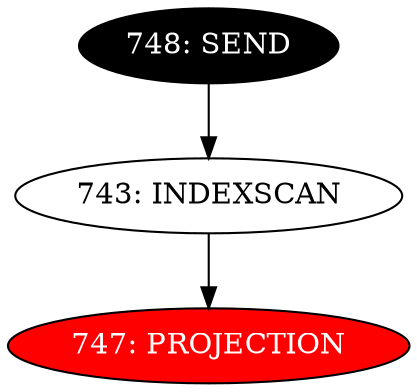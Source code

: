 digraph name {
743 [label="743: INDEXSCAN" ];
743 -> 747;
747 [label="747: PROJECTION" fontcolor="white" style="filled" fillcolor="red"];
748 [label="748: SEND" fontcolor="white" style="filled" fillcolor="black"];
748 -> 743;

}

